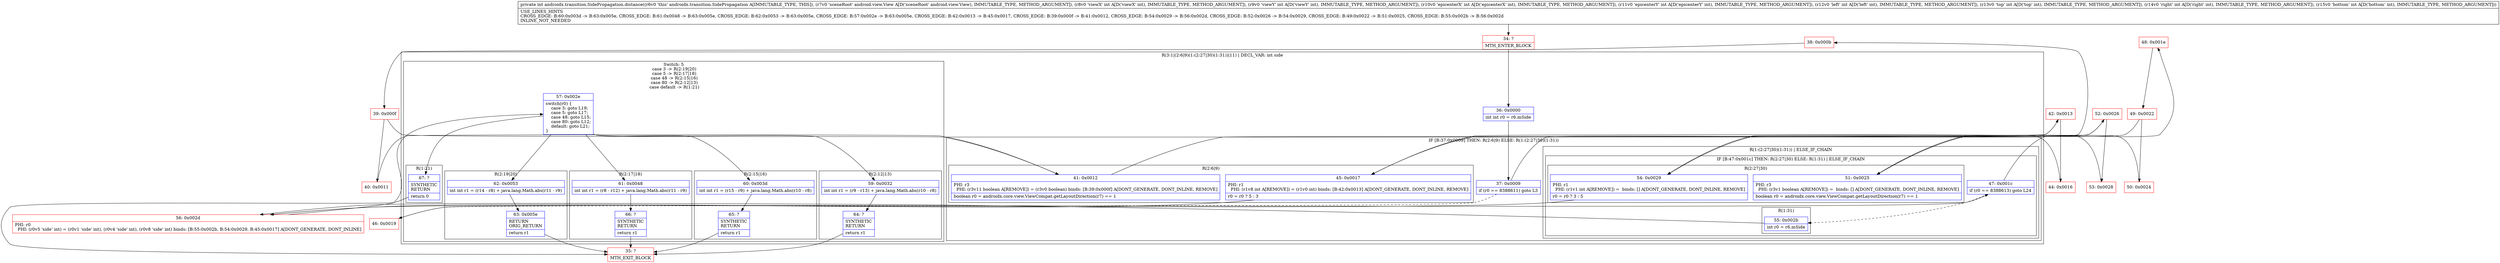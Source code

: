 digraph "CFG forandroidx.transition.SidePropagation.distance(Landroid\/view\/View;IIIIIIII)I" {
subgraph cluster_Region_1236740799 {
label = "R(3:1|(2:6|9)(1:(2:27|30)(1:31))|11) | DECL_VAR: int side\l";
node [shape=record,color=blue];
Node_36 [shape=record,label="{36\:\ 0x0000|int int r0 = r6.mSide\l}"];
subgraph cluster_IfRegion_1145305986 {
label = "IF [B:37:0x0009] THEN: R(2:6|9) ELSE: R(1:(2:27|30)(1:31))";
node [shape=record,color=blue];
Node_37 [shape=record,label="{37\:\ 0x0009|if (r0 == 8388611) goto L3\l}"];
subgraph cluster_Region_1201300139 {
label = "R(2:6|9)";
node [shape=record,color=blue];
Node_41 [shape=record,label="{41\:\ 0x0012|PHI: r3 \l  PHI: (r3v11 boolean A[REMOVE]) = (r3v0 boolean) binds: [B:39:0x000f] A[DONT_GENERATE, DONT_INLINE, REMOVE]\l|boolean r0 = androidx.core.view.ViewCompat.getLayoutDirection(r7) == 1\l}"];
Node_45 [shape=record,label="{45\:\ 0x0017|PHI: r1 \l  PHI: (r1v8 int A[REMOVE]) = (r1v0 int) binds: [B:42:0x0013] A[DONT_GENERATE, DONT_INLINE, REMOVE]\l|r0 = r0 ? 5 : 3\l}"];
}
subgraph cluster_Region_38223414 {
label = "R(1:(2:27|30)(1:31)) | ELSE_IF_CHAIN\l";
node [shape=record,color=blue];
subgraph cluster_IfRegion_840171836 {
label = "IF [B:47:0x001c] THEN: R(2:27|30) ELSE: R(1:31) | ELSE_IF_CHAIN\l";
node [shape=record,color=blue];
Node_47 [shape=record,label="{47\:\ 0x001c|if (r0 == 8388613) goto L24\l}"];
subgraph cluster_Region_475923785 {
label = "R(2:27|30)";
node [shape=record,color=blue];
Node_51 [shape=record,label="{51\:\ 0x0025|PHI: r3 \l  PHI: (r3v1 boolean A[REMOVE]) =  binds: [] A[DONT_GENERATE, DONT_INLINE, REMOVE]\l|boolean r0 = androidx.core.view.ViewCompat.getLayoutDirection(r7) == 1\l}"];
Node_54 [shape=record,label="{54\:\ 0x0029|PHI: r1 \l  PHI: (r1v1 int A[REMOVE]) =  binds: [] A[DONT_GENERATE, DONT_INLINE, REMOVE]\l|r0 = r0 ? 3 : 5\l}"];
}
subgraph cluster_Region_1816934573 {
label = "R(1:31)";
node [shape=record,color=blue];
Node_55 [shape=record,label="{55\:\ 0x002b|int r0 = r6.mSide\l}"];
}
}
}
}
subgraph cluster_SwitchRegion_2080350683 {
label = "Switch: 5
 case 3 -> R(2:19|20)
 case 5 -> R(2:17|18)
 case 48 -> R(2:15|16)
 case 80 -> R(2:12|13)
 case default -> R(1:21)";
node [shape=record,color=blue];
Node_57 [shape=record,label="{57\:\ 0x002e|switch(r0) \{\l    case 3: goto L19;\l    case 5: goto L17;\l    case 48: goto L15;\l    case 80: goto L12;\l    default: goto L21;\l\}\l}"];
subgraph cluster_Region_1427474053 {
label = "R(2:19|20)";
node [shape=record,color=blue];
Node_62 [shape=record,label="{62\:\ 0x0053|int int r1 = (r14 \- r8) + java.lang.Math.abs(r11 \- r9)\l}"];
Node_63 [shape=record,label="{63\:\ 0x005e|RETURN\lORIG_RETURN\l|return r1\l}"];
}
subgraph cluster_Region_1485919706 {
label = "R(2:17|18)";
node [shape=record,color=blue];
Node_61 [shape=record,label="{61\:\ 0x0048|int int r1 = (r8 \- r12) + java.lang.Math.abs(r11 \- r9)\l}"];
Node_66 [shape=record,label="{66\:\ ?|SYNTHETIC\lRETURN\l|return r1\l}"];
}
subgraph cluster_Region_881420236 {
label = "R(2:15|16)";
node [shape=record,color=blue];
Node_60 [shape=record,label="{60\:\ 0x003d|int int r1 = (r15 \- r9) + java.lang.Math.abs(r10 \- r8)\l}"];
Node_65 [shape=record,label="{65\:\ ?|SYNTHETIC\lRETURN\l|return r1\l}"];
}
subgraph cluster_Region_538105036 {
label = "R(2:12|13)";
node [shape=record,color=blue];
Node_59 [shape=record,label="{59\:\ 0x0032|int int r1 = (r9 \- r13) + java.lang.Math.abs(r10 \- r8)\l}"];
Node_64 [shape=record,label="{64\:\ ?|SYNTHETIC\lRETURN\l|return r1\l}"];
}
subgraph cluster_Region_1089003184 {
label = "R(1:21)";
node [shape=record,color=blue];
Node_67 [shape=record,label="{67\:\ ?|SYNTHETIC\lRETURN\l|return 0\l}"];
}
}
}
Node_34 [shape=record,color=red,label="{34\:\ ?|MTH_ENTER_BLOCK\l}"];
Node_38 [shape=record,color=red,label="{38\:\ 0x000b}"];
Node_39 [shape=record,color=red,label="{39\:\ 0x000f}"];
Node_40 [shape=record,color=red,label="{40\:\ 0x0011}"];
Node_42 [shape=record,color=red,label="{42\:\ 0x0013}"];
Node_44 [shape=record,color=red,label="{44\:\ 0x0016}"];
Node_56 [shape=record,color=red,label="{56\:\ 0x002d|PHI: r0 \l  PHI: (r0v5 'side' int) = (r0v1 'side' int), (r0v4 'side' int), (r0v8 'side' int) binds: [B:55:0x002b, B:54:0x0029, B:45:0x0017] A[DONT_GENERATE, DONT_INLINE]\l}"];
Node_35 [shape=record,color=red,label="{35\:\ ?|MTH_EXIT_BLOCK\l}"];
Node_46 [shape=record,color=red,label="{46\:\ 0x0019}"];
Node_48 [shape=record,color=red,label="{48\:\ 0x001e}"];
Node_49 [shape=record,color=red,label="{49\:\ 0x0022}"];
Node_50 [shape=record,color=red,label="{50\:\ 0x0024}"];
Node_52 [shape=record,color=red,label="{52\:\ 0x0026}"];
Node_53 [shape=record,color=red,label="{53\:\ 0x0028}"];
MethodNode[shape=record,label="{private int androidx.transition.SidePropagation.distance((r6v0 'this' androidx.transition.SidePropagation A[IMMUTABLE_TYPE, THIS]), (r7v0 'sceneRoot' android.view.View A[D('sceneRoot' android.view.View), IMMUTABLE_TYPE, METHOD_ARGUMENT]), (r8v0 'viewX' int A[D('viewX' int), IMMUTABLE_TYPE, METHOD_ARGUMENT]), (r9v0 'viewY' int A[D('viewY' int), IMMUTABLE_TYPE, METHOD_ARGUMENT]), (r10v0 'epicenterX' int A[D('epicenterX' int), IMMUTABLE_TYPE, METHOD_ARGUMENT]), (r11v0 'epicenterY' int A[D('epicenterY' int), IMMUTABLE_TYPE, METHOD_ARGUMENT]), (r12v0 'left' int A[D('left' int), IMMUTABLE_TYPE, METHOD_ARGUMENT]), (r13v0 'top' int A[D('top' int), IMMUTABLE_TYPE, METHOD_ARGUMENT]), (r14v0 'right' int A[D('right' int), IMMUTABLE_TYPE, METHOD_ARGUMENT]), (r15v0 'bottom' int A[D('bottom' int), IMMUTABLE_TYPE, METHOD_ARGUMENT]))  | USE_LINES_HINTS\lCROSS_EDGE: B:60:0x003d \-\> B:63:0x005e, CROSS_EDGE: B:61:0x0048 \-\> B:63:0x005e, CROSS_EDGE: B:62:0x0053 \-\> B:63:0x005e, CROSS_EDGE: B:57:0x002e \-\> B:63:0x005e, CROSS_EDGE: B:42:0x0013 \-\> B:45:0x0017, CROSS_EDGE: B:39:0x000f \-\> B:41:0x0012, CROSS_EDGE: B:54:0x0029 \-\> B:56:0x002d, CROSS_EDGE: B:52:0x0026 \-\> B:54:0x0029, CROSS_EDGE: B:49:0x0022 \-\> B:51:0x0025, CROSS_EDGE: B:55:0x002b \-\> B:56:0x002d\lINLINE_NOT_NEEDED\l}"];
MethodNode -> Node_34;Node_36 -> Node_37;
Node_37 -> Node_38;
Node_37 -> Node_46[style=dashed];
Node_41 -> Node_42;
Node_45 -> Node_56;
Node_47 -> Node_48;
Node_47 -> Node_55[style=dashed];
Node_51 -> Node_52;
Node_54 -> Node_56;
Node_55 -> Node_56;
Node_57 -> Node_59;
Node_57 -> Node_60;
Node_57 -> Node_61;
Node_57 -> Node_62;
Node_57 -> Node_67;
Node_62 -> Node_63;
Node_63 -> Node_35;
Node_61 -> Node_66;
Node_66 -> Node_35;
Node_60 -> Node_65;
Node_65 -> Node_35;
Node_59 -> Node_64;
Node_64 -> Node_35;
Node_67 -> Node_35;
Node_34 -> Node_36;
Node_38 -> Node_39;
Node_39 -> Node_40;
Node_39 -> Node_41;
Node_40 -> Node_41;
Node_42 -> Node_44;
Node_42 -> Node_45;
Node_44 -> Node_45;
Node_56 -> Node_57;
Node_46 -> Node_47;
Node_48 -> Node_49;
Node_49 -> Node_50;
Node_49 -> Node_51;
Node_50 -> Node_51;
Node_52 -> Node_53;
Node_52 -> Node_54;
Node_53 -> Node_54;
}

